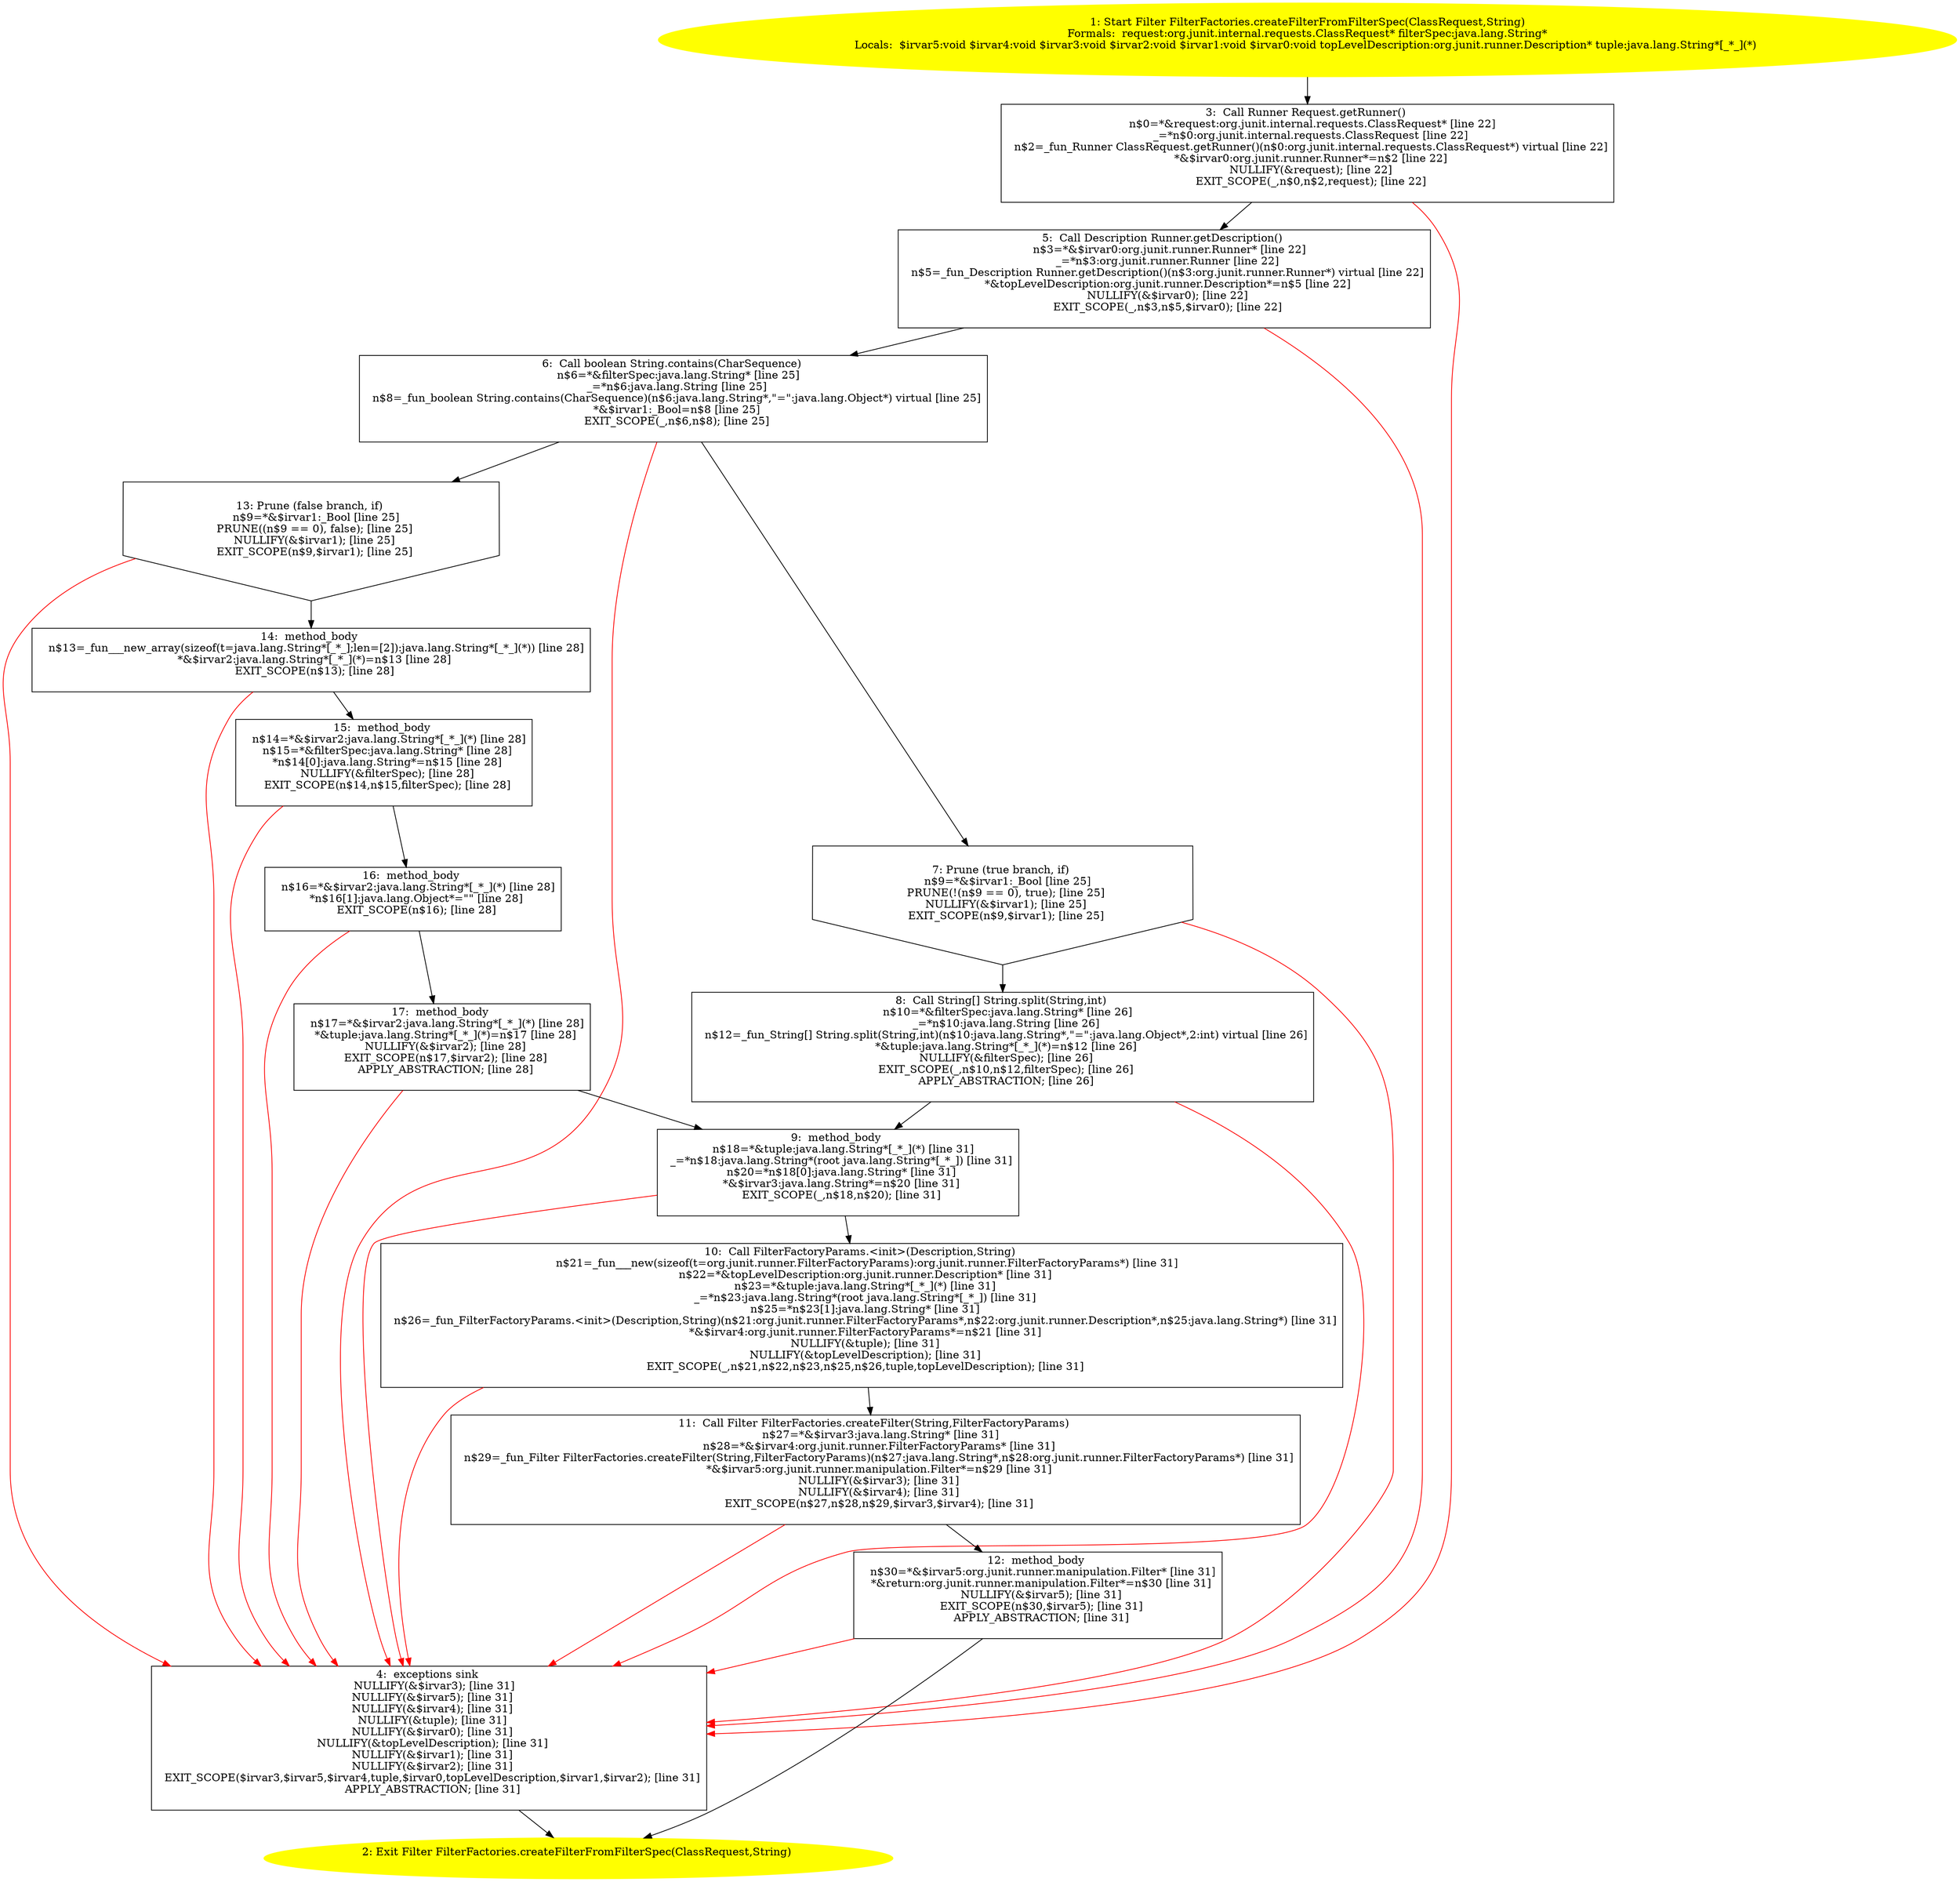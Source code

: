 /* @generated */
digraph cfg {
"org.junit.runner.FilterFactories.createFilterFromFilterSpec(org.junit.internal.requests.ClassRequest.c727eb87aeefc66c1098877ed941d7a1_1" [label="1: Start Filter FilterFactories.createFilterFromFilterSpec(ClassRequest,String)\nFormals:  request:org.junit.internal.requests.ClassRequest* filterSpec:java.lang.String*\nLocals:  $irvar5:void $irvar4:void $irvar3:void $irvar2:void $irvar1:void $irvar0:void topLevelDescription:org.junit.runner.Description* tuple:java.lang.String*[_*_](*) \n  " color=yellow style=filled]
	

	 "org.junit.runner.FilterFactories.createFilterFromFilterSpec(org.junit.internal.requests.ClassRequest.c727eb87aeefc66c1098877ed941d7a1_1" -> "org.junit.runner.FilterFactories.createFilterFromFilterSpec(org.junit.internal.requests.ClassRequest.c727eb87aeefc66c1098877ed941d7a1_3" ;
"org.junit.runner.FilterFactories.createFilterFromFilterSpec(org.junit.internal.requests.ClassRequest.c727eb87aeefc66c1098877ed941d7a1_2" [label="2: Exit Filter FilterFactories.createFilterFromFilterSpec(ClassRequest,String) \n  " color=yellow style=filled]
	

"org.junit.runner.FilterFactories.createFilterFromFilterSpec(org.junit.internal.requests.ClassRequest.c727eb87aeefc66c1098877ed941d7a1_3" [label="3:  Call Runner Request.getRunner() \n   n$0=*&request:org.junit.internal.requests.ClassRequest* [line 22]\n  _=*n$0:org.junit.internal.requests.ClassRequest [line 22]\n  n$2=_fun_Runner ClassRequest.getRunner()(n$0:org.junit.internal.requests.ClassRequest*) virtual [line 22]\n  *&$irvar0:org.junit.runner.Runner*=n$2 [line 22]\n  NULLIFY(&request); [line 22]\n  EXIT_SCOPE(_,n$0,n$2,request); [line 22]\n " shape="box"]
	

	 "org.junit.runner.FilterFactories.createFilterFromFilterSpec(org.junit.internal.requests.ClassRequest.c727eb87aeefc66c1098877ed941d7a1_3" -> "org.junit.runner.FilterFactories.createFilterFromFilterSpec(org.junit.internal.requests.ClassRequest.c727eb87aeefc66c1098877ed941d7a1_5" ;
	 "org.junit.runner.FilterFactories.createFilterFromFilterSpec(org.junit.internal.requests.ClassRequest.c727eb87aeefc66c1098877ed941d7a1_3" -> "org.junit.runner.FilterFactories.createFilterFromFilterSpec(org.junit.internal.requests.ClassRequest.c727eb87aeefc66c1098877ed941d7a1_4" [color="red" ];
"org.junit.runner.FilterFactories.createFilterFromFilterSpec(org.junit.internal.requests.ClassRequest.c727eb87aeefc66c1098877ed941d7a1_4" [label="4:  exceptions sink \n   NULLIFY(&$irvar3); [line 31]\n  NULLIFY(&$irvar5); [line 31]\n  NULLIFY(&$irvar4); [line 31]\n  NULLIFY(&tuple); [line 31]\n  NULLIFY(&$irvar0); [line 31]\n  NULLIFY(&topLevelDescription); [line 31]\n  NULLIFY(&$irvar1); [line 31]\n  NULLIFY(&$irvar2); [line 31]\n  EXIT_SCOPE($irvar3,$irvar5,$irvar4,tuple,$irvar0,topLevelDescription,$irvar1,$irvar2); [line 31]\n  APPLY_ABSTRACTION; [line 31]\n " shape="box"]
	

	 "org.junit.runner.FilterFactories.createFilterFromFilterSpec(org.junit.internal.requests.ClassRequest.c727eb87aeefc66c1098877ed941d7a1_4" -> "org.junit.runner.FilterFactories.createFilterFromFilterSpec(org.junit.internal.requests.ClassRequest.c727eb87aeefc66c1098877ed941d7a1_2" ;
"org.junit.runner.FilterFactories.createFilterFromFilterSpec(org.junit.internal.requests.ClassRequest.c727eb87aeefc66c1098877ed941d7a1_5" [label="5:  Call Description Runner.getDescription() \n   n$3=*&$irvar0:org.junit.runner.Runner* [line 22]\n  _=*n$3:org.junit.runner.Runner [line 22]\n  n$5=_fun_Description Runner.getDescription()(n$3:org.junit.runner.Runner*) virtual [line 22]\n  *&topLevelDescription:org.junit.runner.Description*=n$5 [line 22]\n  NULLIFY(&$irvar0); [line 22]\n  EXIT_SCOPE(_,n$3,n$5,$irvar0); [line 22]\n " shape="box"]
	

	 "org.junit.runner.FilterFactories.createFilterFromFilterSpec(org.junit.internal.requests.ClassRequest.c727eb87aeefc66c1098877ed941d7a1_5" -> "org.junit.runner.FilterFactories.createFilterFromFilterSpec(org.junit.internal.requests.ClassRequest.c727eb87aeefc66c1098877ed941d7a1_6" ;
	 "org.junit.runner.FilterFactories.createFilterFromFilterSpec(org.junit.internal.requests.ClassRequest.c727eb87aeefc66c1098877ed941d7a1_5" -> "org.junit.runner.FilterFactories.createFilterFromFilterSpec(org.junit.internal.requests.ClassRequest.c727eb87aeefc66c1098877ed941d7a1_4" [color="red" ];
"org.junit.runner.FilterFactories.createFilterFromFilterSpec(org.junit.internal.requests.ClassRequest.c727eb87aeefc66c1098877ed941d7a1_6" [label="6:  Call boolean String.contains(CharSequence) \n   n$6=*&filterSpec:java.lang.String* [line 25]\n  _=*n$6:java.lang.String [line 25]\n  n$8=_fun_boolean String.contains(CharSequence)(n$6:java.lang.String*,\"=\":java.lang.Object*) virtual [line 25]\n  *&$irvar1:_Bool=n$8 [line 25]\n  EXIT_SCOPE(_,n$6,n$8); [line 25]\n " shape="box"]
	

	 "org.junit.runner.FilterFactories.createFilterFromFilterSpec(org.junit.internal.requests.ClassRequest.c727eb87aeefc66c1098877ed941d7a1_6" -> "org.junit.runner.FilterFactories.createFilterFromFilterSpec(org.junit.internal.requests.ClassRequest.c727eb87aeefc66c1098877ed941d7a1_7" ;
	 "org.junit.runner.FilterFactories.createFilterFromFilterSpec(org.junit.internal.requests.ClassRequest.c727eb87aeefc66c1098877ed941d7a1_6" -> "org.junit.runner.FilterFactories.createFilterFromFilterSpec(org.junit.internal.requests.ClassRequest.c727eb87aeefc66c1098877ed941d7a1_13" ;
	 "org.junit.runner.FilterFactories.createFilterFromFilterSpec(org.junit.internal.requests.ClassRequest.c727eb87aeefc66c1098877ed941d7a1_6" -> "org.junit.runner.FilterFactories.createFilterFromFilterSpec(org.junit.internal.requests.ClassRequest.c727eb87aeefc66c1098877ed941d7a1_4" [color="red" ];
"org.junit.runner.FilterFactories.createFilterFromFilterSpec(org.junit.internal.requests.ClassRequest.c727eb87aeefc66c1098877ed941d7a1_7" [label="7: Prune (true branch, if) \n   n$9=*&$irvar1:_Bool [line 25]\n  PRUNE(!(n$9 == 0), true); [line 25]\n  NULLIFY(&$irvar1); [line 25]\n  EXIT_SCOPE(n$9,$irvar1); [line 25]\n " shape="invhouse"]
	

	 "org.junit.runner.FilterFactories.createFilterFromFilterSpec(org.junit.internal.requests.ClassRequest.c727eb87aeefc66c1098877ed941d7a1_7" -> "org.junit.runner.FilterFactories.createFilterFromFilterSpec(org.junit.internal.requests.ClassRequest.c727eb87aeefc66c1098877ed941d7a1_8" ;
	 "org.junit.runner.FilterFactories.createFilterFromFilterSpec(org.junit.internal.requests.ClassRequest.c727eb87aeefc66c1098877ed941d7a1_7" -> "org.junit.runner.FilterFactories.createFilterFromFilterSpec(org.junit.internal.requests.ClassRequest.c727eb87aeefc66c1098877ed941d7a1_4" [color="red" ];
"org.junit.runner.FilterFactories.createFilterFromFilterSpec(org.junit.internal.requests.ClassRequest.c727eb87aeefc66c1098877ed941d7a1_8" [label="8:  Call String[] String.split(String,int) \n   n$10=*&filterSpec:java.lang.String* [line 26]\n  _=*n$10:java.lang.String [line 26]\n  n$12=_fun_String[] String.split(String,int)(n$10:java.lang.String*,\"=\":java.lang.Object*,2:int) virtual [line 26]\n  *&tuple:java.lang.String*[_*_](*)=n$12 [line 26]\n  NULLIFY(&filterSpec); [line 26]\n  EXIT_SCOPE(_,n$10,n$12,filterSpec); [line 26]\n  APPLY_ABSTRACTION; [line 26]\n " shape="box"]
	

	 "org.junit.runner.FilterFactories.createFilterFromFilterSpec(org.junit.internal.requests.ClassRequest.c727eb87aeefc66c1098877ed941d7a1_8" -> "org.junit.runner.FilterFactories.createFilterFromFilterSpec(org.junit.internal.requests.ClassRequest.c727eb87aeefc66c1098877ed941d7a1_9" ;
	 "org.junit.runner.FilterFactories.createFilterFromFilterSpec(org.junit.internal.requests.ClassRequest.c727eb87aeefc66c1098877ed941d7a1_8" -> "org.junit.runner.FilterFactories.createFilterFromFilterSpec(org.junit.internal.requests.ClassRequest.c727eb87aeefc66c1098877ed941d7a1_4" [color="red" ];
"org.junit.runner.FilterFactories.createFilterFromFilterSpec(org.junit.internal.requests.ClassRequest.c727eb87aeefc66c1098877ed941d7a1_9" [label="9:  method_body \n   n$18=*&tuple:java.lang.String*[_*_](*) [line 31]\n  _=*n$18:java.lang.String*(root java.lang.String*[_*_]) [line 31]\n  n$20=*n$18[0]:java.lang.String* [line 31]\n  *&$irvar3:java.lang.String*=n$20 [line 31]\n  EXIT_SCOPE(_,n$18,n$20); [line 31]\n " shape="box"]
	

	 "org.junit.runner.FilterFactories.createFilterFromFilterSpec(org.junit.internal.requests.ClassRequest.c727eb87aeefc66c1098877ed941d7a1_9" -> "org.junit.runner.FilterFactories.createFilterFromFilterSpec(org.junit.internal.requests.ClassRequest.c727eb87aeefc66c1098877ed941d7a1_10" ;
	 "org.junit.runner.FilterFactories.createFilterFromFilterSpec(org.junit.internal.requests.ClassRequest.c727eb87aeefc66c1098877ed941d7a1_9" -> "org.junit.runner.FilterFactories.createFilterFromFilterSpec(org.junit.internal.requests.ClassRequest.c727eb87aeefc66c1098877ed941d7a1_4" [color="red" ];
"org.junit.runner.FilterFactories.createFilterFromFilterSpec(org.junit.internal.requests.ClassRequest.c727eb87aeefc66c1098877ed941d7a1_10" [label="10:  Call FilterFactoryParams.<init>(Description,String) \n   n$21=_fun___new(sizeof(t=org.junit.runner.FilterFactoryParams):org.junit.runner.FilterFactoryParams*) [line 31]\n  n$22=*&topLevelDescription:org.junit.runner.Description* [line 31]\n  n$23=*&tuple:java.lang.String*[_*_](*) [line 31]\n  _=*n$23:java.lang.String*(root java.lang.String*[_*_]) [line 31]\n  n$25=*n$23[1]:java.lang.String* [line 31]\n  n$26=_fun_FilterFactoryParams.<init>(Description,String)(n$21:org.junit.runner.FilterFactoryParams*,n$22:org.junit.runner.Description*,n$25:java.lang.String*) [line 31]\n  *&$irvar4:org.junit.runner.FilterFactoryParams*=n$21 [line 31]\n  NULLIFY(&tuple); [line 31]\n  NULLIFY(&topLevelDescription); [line 31]\n  EXIT_SCOPE(_,n$21,n$22,n$23,n$25,n$26,tuple,topLevelDescription); [line 31]\n " shape="box"]
	

	 "org.junit.runner.FilterFactories.createFilterFromFilterSpec(org.junit.internal.requests.ClassRequest.c727eb87aeefc66c1098877ed941d7a1_10" -> "org.junit.runner.FilterFactories.createFilterFromFilterSpec(org.junit.internal.requests.ClassRequest.c727eb87aeefc66c1098877ed941d7a1_11" ;
	 "org.junit.runner.FilterFactories.createFilterFromFilterSpec(org.junit.internal.requests.ClassRequest.c727eb87aeefc66c1098877ed941d7a1_10" -> "org.junit.runner.FilterFactories.createFilterFromFilterSpec(org.junit.internal.requests.ClassRequest.c727eb87aeefc66c1098877ed941d7a1_4" [color="red" ];
"org.junit.runner.FilterFactories.createFilterFromFilterSpec(org.junit.internal.requests.ClassRequest.c727eb87aeefc66c1098877ed941d7a1_11" [label="11:  Call Filter FilterFactories.createFilter(String,FilterFactoryParams) \n   n$27=*&$irvar3:java.lang.String* [line 31]\n  n$28=*&$irvar4:org.junit.runner.FilterFactoryParams* [line 31]\n  n$29=_fun_Filter FilterFactories.createFilter(String,FilterFactoryParams)(n$27:java.lang.String*,n$28:org.junit.runner.FilterFactoryParams*) [line 31]\n  *&$irvar5:org.junit.runner.manipulation.Filter*=n$29 [line 31]\n  NULLIFY(&$irvar3); [line 31]\n  NULLIFY(&$irvar4); [line 31]\n  EXIT_SCOPE(n$27,n$28,n$29,$irvar3,$irvar4); [line 31]\n " shape="box"]
	

	 "org.junit.runner.FilterFactories.createFilterFromFilterSpec(org.junit.internal.requests.ClassRequest.c727eb87aeefc66c1098877ed941d7a1_11" -> "org.junit.runner.FilterFactories.createFilterFromFilterSpec(org.junit.internal.requests.ClassRequest.c727eb87aeefc66c1098877ed941d7a1_12" ;
	 "org.junit.runner.FilterFactories.createFilterFromFilterSpec(org.junit.internal.requests.ClassRequest.c727eb87aeefc66c1098877ed941d7a1_11" -> "org.junit.runner.FilterFactories.createFilterFromFilterSpec(org.junit.internal.requests.ClassRequest.c727eb87aeefc66c1098877ed941d7a1_4" [color="red" ];
"org.junit.runner.FilterFactories.createFilterFromFilterSpec(org.junit.internal.requests.ClassRequest.c727eb87aeefc66c1098877ed941d7a1_12" [label="12:  method_body \n   n$30=*&$irvar5:org.junit.runner.manipulation.Filter* [line 31]\n  *&return:org.junit.runner.manipulation.Filter*=n$30 [line 31]\n  NULLIFY(&$irvar5); [line 31]\n  EXIT_SCOPE(n$30,$irvar5); [line 31]\n  APPLY_ABSTRACTION; [line 31]\n " shape="box"]
	

	 "org.junit.runner.FilterFactories.createFilterFromFilterSpec(org.junit.internal.requests.ClassRequest.c727eb87aeefc66c1098877ed941d7a1_12" -> "org.junit.runner.FilterFactories.createFilterFromFilterSpec(org.junit.internal.requests.ClassRequest.c727eb87aeefc66c1098877ed941d7a1_2" ;
	 "org.junit.runner.FilterFactories.createFilterFromFilterSpec(org.junit.internal.requests.ClassRequest.c727eb87aeefc66c1098877ed941d7a1_12" -> "org.junit.runner.FilterFactories.createFilterFromFilterSpec(org.junit.internal.requests.ClassRequest.c727eb87aeefc66c1098877ed941d7a1_4" [color="red" ];
"org.junit.runner.FilterFactories.createFilterFromFilterSpec(org.junit.internal.requests.ClassRequest.c727eb87aeefc66c1098877ed941d7a1_13" [label="13: Prune (false branch, if) \n   n$9=*&$irvar1:_Bool [line 25]\n  PRUNE((n$9 == 0), false); [line 25]\n  NULLIFY(&$irvar1); [line 25]\n  EXIT_SCOPE(n$9,$irvar1); [line 25]\n " shape="invhouse"]
	

	 "org.junit.runner.FilterFactories.createFilterFromFilterSpec(org.junit.internal.requests.ClassRequest.c727eb87aeefc66c1098877ed941d7a1_13" -> "org.junit.runner.FilterFactories.createFilterFromFilterSpec(org.junit.internal.requests.ClassRequest.c727eb87aeefc66c1098877ed941d7a1_14" ;
	 "org.junit.runner.FilterFactories.createFilterFromFilterSpec(org.junit.internal.requests.ClassRequest.c727eb87aeefc66c1098877ed941d7a1_13" -> "org.junit.runner.FilterFactories.createFilterFromFilterSpec(org.junit.internal.requests.ClassRequest.c727eb87aeefc66c1098877ed941d7a1_4" [color="red" ];
"org.junit.runner.FilterFactories.createFilterFromFilterSpec(org.junit.internal.requests.ClassRequest.c727eb87aeefc66c1098877ed941d7a1_14" [label="14:  method_body \n   n$13=_fun___new_array(sizeof(t=java.lang.String*[_*_];len=[2]):java.lang.String*[_*_](*)) [line 28]\n  *&$irvar2:java.lang.String*[_*_](*)=n$13 [line 28]\n  EXIT_SCOPE(n$13); [line 28]\n " shape="box"]
	

	 "org.junit.runner.FilterFactories.createFilterFromFilterSpec(org.junit.internal.requests.ClassRequest.c727eb87aeefc66c1098877ed941d7a1_14" -> "org.junit.runner.FilterFactories.createFilterFromFilterSpec(org.junit.internal.requests.ClassRequest.c727eb87aeefc66c1098877ed941d7a1_15" ;
	 "org.junit.runner.FilterFactories.createFilterFromFilterSpec(org.junit.internal.requests.ClassRequest.c727eb87aeefc66c1098877ed941d7a1_14" -> "org.junit.runner.FilterFactories.createFilterFromFilterSpec(org.junit.internal.requests.ClassRequest.c727eb87aeefc66c1098877ed941d7a1_4" [color="red" ];
"org.junit.runner.FilterFactories.createFilterFromFilterSpec(org.junit.internal.requests.ClassRequest.c727eb87aeefc66c1098877ed941d7a1_15" [label="15:  method_body \n   n$14=*&$irvar2:java.lang.String*[_*_](*) [line 28]\n  n$15=*&filterSpec:java.lang.String* [line 28]\n  *n$14[0]:java.lang.String*=n$15 [line 28]\n  NULLIFY(&filterSpec); [line 28]\n  EXIT_SCOPE(n$14,n$15,filterSpec); [line 28]\n " shape="box"]
	

	 "org.junit.runner.FilterFactories.createFilterFromFilterSpec(org.junit.internal.requests.ClassRequest.c727eb87aeefc66c1098877ed941d7a1_15" -> "org.junit.runner.FilterFactories.createFilterFromFilterSpec(org.junit.internal.requests.ClassRequest.c727eb87aeefc66c1098877ed941d7a1_16" ;
	 "org.junit.runner.FilterFactories.createFilterFromFilterSpec(org.junit.internal.requests.ClassRequest.c727eb87aeefc66c1098877ed941d7a1_15" -> "org.junit.runner.FilterFactories.createFilterFromFilterSpec(org.junit.internal.requests.ClassRequest.c727eb87aeefc66c1098877ed941d7a1_4" [color="red" ];
"org.junit.runner.FilterFactories.createFilterFromFilterSpec(org.junit.internal.requests.ClassRequest.c727eb87aeefc66c1098877ed941d7a1_16" [label="16:  method_body \n   n$16=*&$irvar2:java.lang.String*[_*_](*) [line 28]\n  *n$16[1]:java.lang.Object*=\"\" [line 28]\n  EXIT_SCOPE(n$16); [line 28]\n " shape="box"]
	

	 "org.junit.runner.FilterFactories.createFilterFromFilterSpec(org.junit.internal.requests.ClassRequest.c727eb87aeefc66c1098877ed941d7a1_16" -> "org.junit.runner.FilterFactories.createFilterFromFilterSpec(org.junit.internal.requests.ClassRequest.c727eb87aeefc66c1098877ed941d7a1_17" ;
	 "org.junit.runner.FilterFactories.createFilterFromFilterSpec(org.junit.internal.requests.ClassRequest.c727eb87aeefc66c1098877ed941d7a1_16" -> "org.junit.runner.FilterFactories.createFilterFromFilterSpec(org.junit.internal.requests.ClassRequest.c727eb87aeefc66c1098877ed941d7a1_4" [color="red" ];
"org.junit.runner.FilterFactories.createFilterFromFilterSpec(org.junit.internal.requests.ClassRequest.c727eb87aeefc66c1098877ed941d7a1_17" [label="17:  method_body \n   n$17=*&$irvar2:java.lang.String*[_*_](*) [line 28]\n  *&tuple:java.lang.String*[_*_](*)=n$17 [line 28]\n  NULLIFY(&$irvar2); [line 28]\n  EXIT_SCOPE(n$17,$irvar2); [line 28]\n  APPLY_ABSTRACTION; [line 28]\n " shape="box"]
	

	 "org.junit.runner.FilterFactories.createFilterFromFilterSpec(org.junit.internal.requests.ClassRequest.c727eb87aeefc66c1098877ed941d7a1_17" -> "org.junit.runner.FilterFactories.createFilterFromFilterSpec(org.junit.internal.requests.ClassRequest.c727eb87aeefc66c1098877ed941d7a1_9" ;
	 "org.junit.runner.FilterFactories.createFilterFromFilterSpec(org.junit.internal.requests.ClassRequest.c727eb87aeefc66c1098877ed941d7a1_17" -> "org.junit.runner.FilterFactories.createFilterFromFilterSpec(org.junit.internal.requests.ClassRequest.c727eb87aeefc66c1098877ed941d7a1_4" [color="red" ];
}
